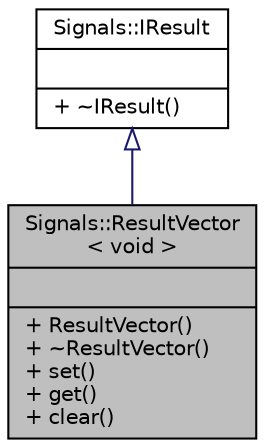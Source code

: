 digraph "Signals::ResultVector&lt; void &gt;"
{
 // INTERACTIVE_SVG=YES
  edge [fontname="Helvetica",fontsize="10",labelfontname="Helvetica",labelfontsize="10"];
  node [fontname="Helvetica",fontsize="10",shape=record];
  Node1 [label="{Signals::ResultVector\l\< void \>\n||+ ResultVector()\l+ ~ResultVector()\l+ set()\l+ get()\l+ clear()\l}",height=0.2,width=0.4,color="black", fillcolor="grey75", style="filled", fontcolor="black"];
  Node2 -> Node1 [dir="back",color="midnightblue",fontsize="10",style="solid",arrowtail="onormal",fontname="Helvetica"];
  Node2 [label="{Signals::IResult\n||+ ~IResult()\l}",height=0.2,width=0.4,color="black", fillcolor="white", style="filled",URL="$class_signals_1_1_i_result.html"];
}
